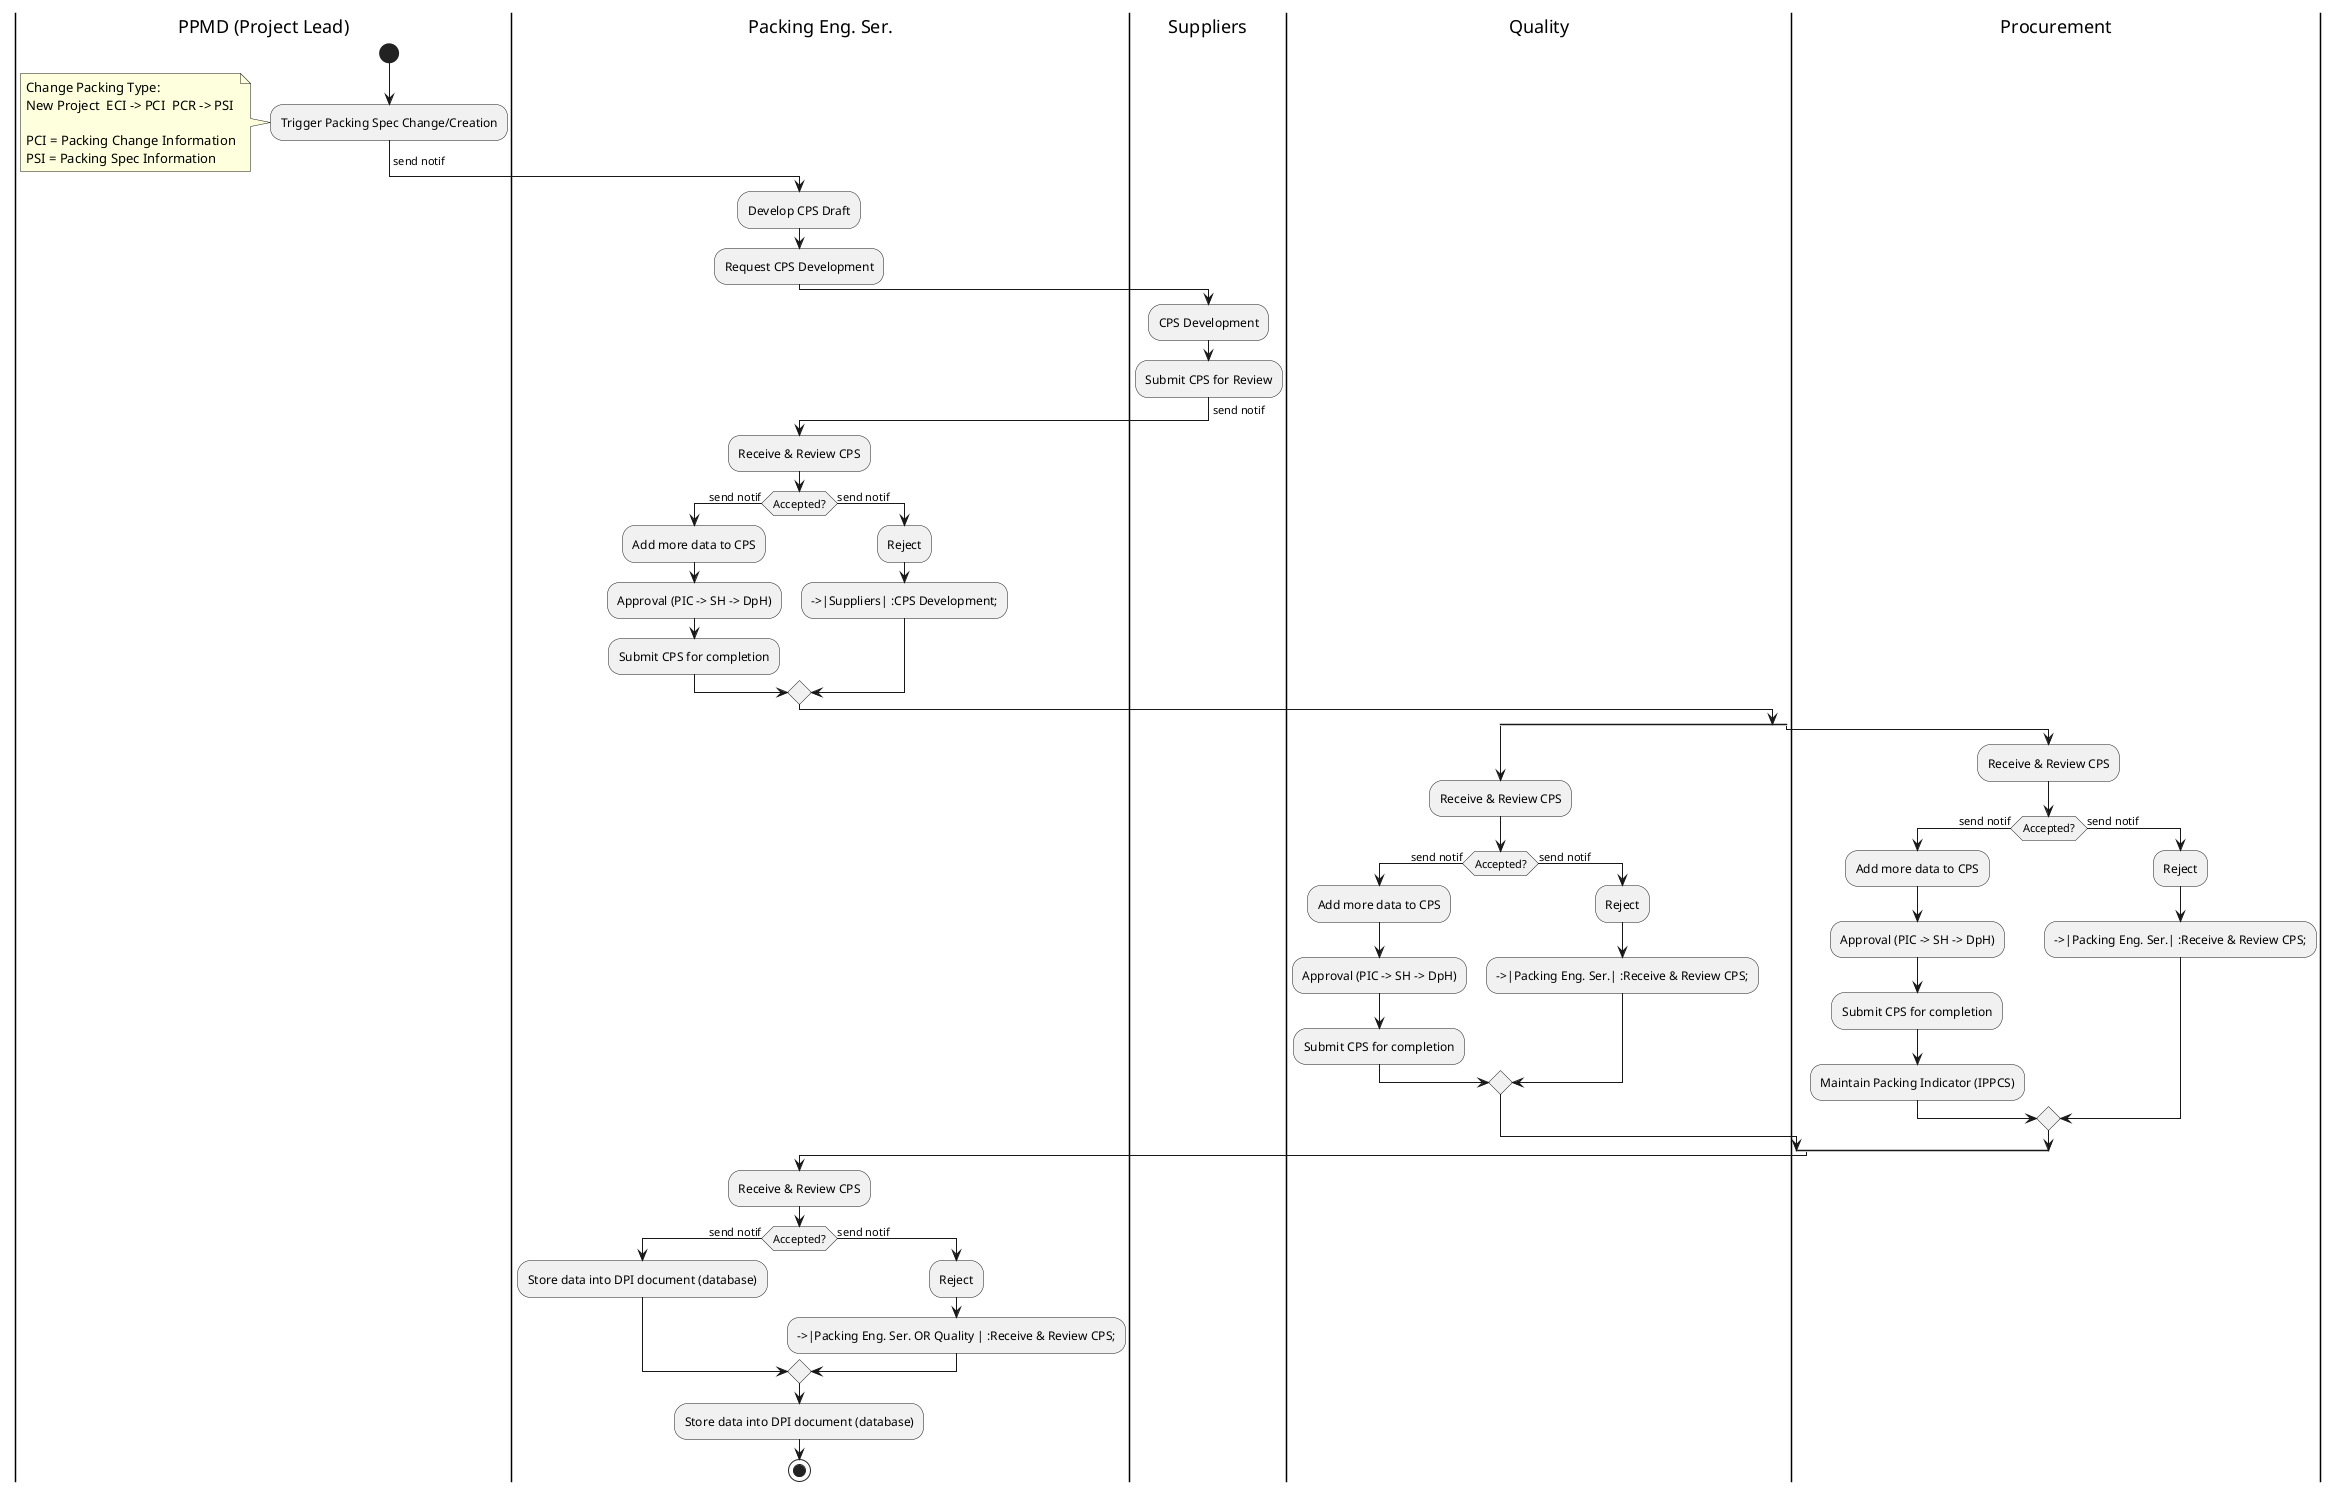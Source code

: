 @startuml
|PPMD (Project Lead)|
start
:Trigger Packing Spec Change/Creation;
-> send notif;
note left
  Change Packing Type:
  New Project  ECI -> PCI  PCR -> PSI

  PCI = Packing Change Information
  PSI = Packing Spec Information
end note

|Packing Eng. Ser.|
:Develop CPS Draft;
:Request CPS Development;

|Suppliers|
:CPS Development;
:Submit CPS for Review;
-> send notif;

|Packing Eng. Ser.|
:Receive & Review CPS;
if (Accepted?) then (send notif)
  :Add more data to CPS;
  :Approval (PIC -> SH -> DpH);
  :Submit CPS for completion;
else (send notif)
  :Reject;
  -->|Suppliers| :CPS Development;
endif

split
  |Quality|
  :Receive & Review CPS;
  if (Accepted?) then (send notif)
    :Add more data to CPS;
    :Approval (PIC -> SH -> DpH);
    :Submit CPS for completion;
  else (send notif)
    :Reject;
    -->|Packing Eng. Ser.| :Receive & Review CPS;
  endif

split again
  |Procurement|
  :Receive & Review CPS;
  if (Accepted?) then (send notif)
    :Add more data to CPS;
    :Approval (PIC -> SH -> DpH);
    :Submit CPS for completion;
    :Maintain Packing Indicator (IPPCS);
  else (send notif)
    :Reject;
    -->|Packing Eng. Ser.| :Receive & Review CPS;
  endif
endsplit

|Packing Eng. Ser.|
  :Receive & Review CPS;
  if (Accepted?) then (send notif)
    :Store data into DPI document (database);
  else (send notif)
    :Reject;
    -->|Packing Eng. Ser. OR Quality | :Receive & Review CPS;
  endif

|Packing Eng. Ser.|
:Store data into DPI document (database);

stop
@enduml

